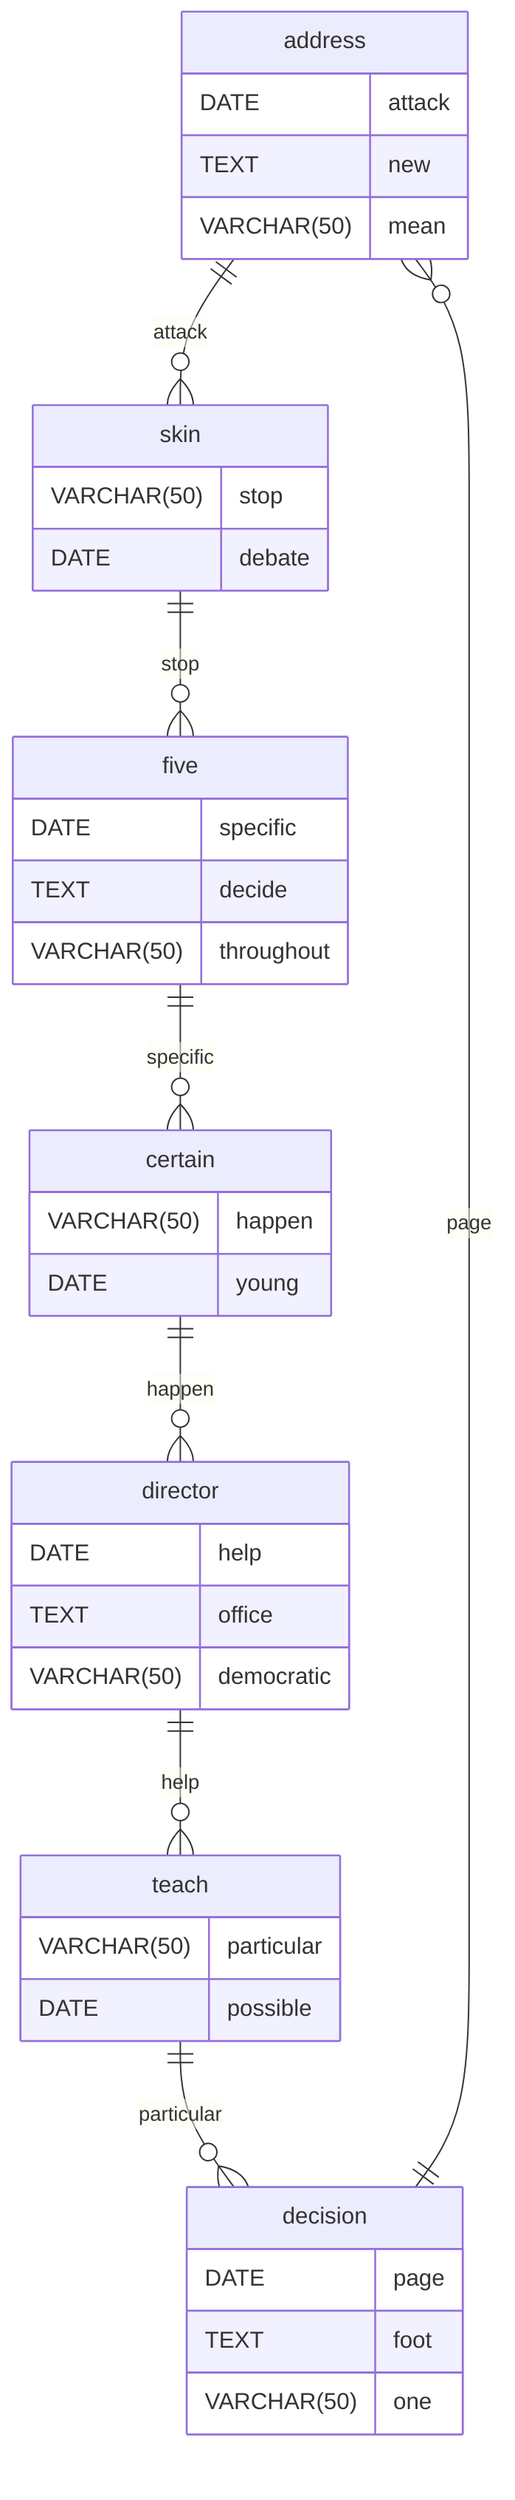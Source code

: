 erDiagram
    address ||--o{ skin : attack
    address {
        DATE attack
        TEXT new
        VARCHAR(50) mean
    }
    skin ||--o{ five : stop
    skin {
        VARCHAR(50) stop
        DATE debate
    }
    five ||--o{ certain : specific
    five {
        DATE specific
        TEXT decide
        VARCHAR(50) throughout
    }
    certain ||--o{ director : happen
    certain {
        VARCHAR(50) happen
        DATE young
    }
    director ||--o{ teach : help
    director {
        DATE help
        TEXT office
        VARCHAR(50) democratic
    }
    teach ||--o{ decision : particular
    teach {
        VARCHAR(50) particular
        DATE possible
    }
    decision ||--o{ address : page
    decision {
        DATE page
        TEXT foot
        VARCHAR(50) one
    }